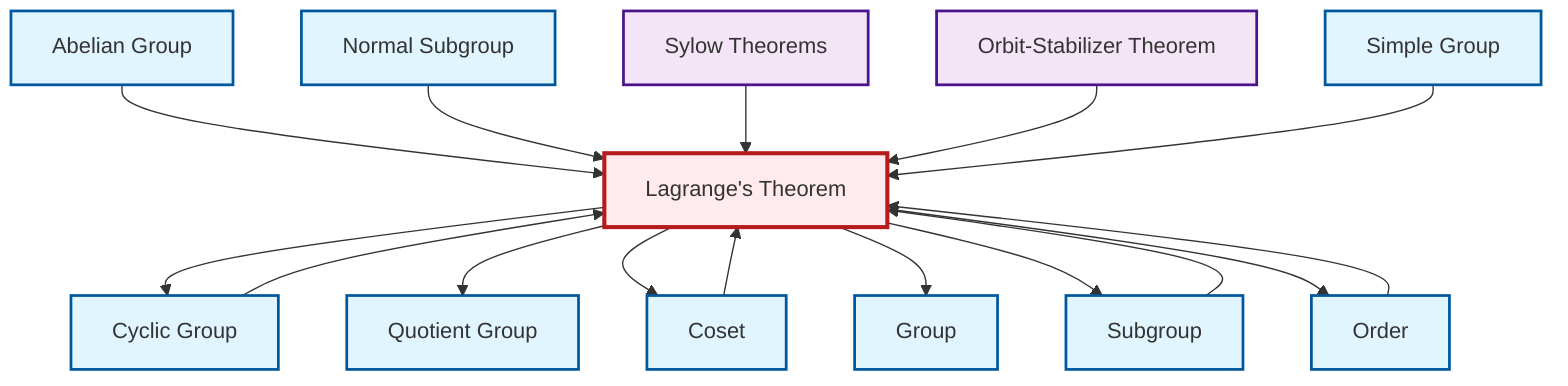 graph TD
    classDef definition fill:#e1f5fe,stroke:#01579b,stroke-width:2px
    classDef theorem fill:#f3e5f5,stroke:#4a148c,stroke-width:2px
    classDef axiom fill:#fff3e0,stroke:#e65100,stroke-width:2px
    classDef example fill:#e8f5e9,stroke:#1b5e20,stroke-width:2px
    classDef current fill:#ffebee,stroke:#b71c1c,stroke-width:3px
    def-group["Group"]:::definition
    def-simple-group["Simple Group"]:::definition
    def-cyclic-group["Cyclic Group"]:::definition
    def-subgroup["Subgroup"]:::definition
    def-coset["Coset"]:::definition
    def-normal-subgroup["Normal Subgroup"]:::definition
    thm-orbit-stabilizer["Orbit-Stabilizer Theorem"]:::theorem
    def-order["Order"]:::definition
    thm-sylow["Sylow Theorems"]:::theorem
    thm-lagrange["Lagrange's Theorem"]:::theorem
    def-abelian-group["Abelian Group"]:::definition
    def-quotient-group["Quotient Group"]:::definition
    thm-lagrange --> def-cyclic-group
    thm-lagrange --> def-quotient-group
    thm-lagrange --> def-coset
    def-coset --> thm-lagrange
    def-subgroup --> thm-lagrange
    def-cyclic-group --> thm-lagrange
    def-abelian-group --> thm-lagrange
    def-normal-subgroup --> thm-lagrange
    thm-sylow --> thm-lagrange
    def-order --> thm-lagrange
    thm-lagrange --> def-group
    thm-lagrange --> def-subgroup
    thm-orbit-stabilizer --> thm-lagrange
    thm-lagrange --> def-order
    def-simple-group --> thm-lagrange
    class thm-lagrange current